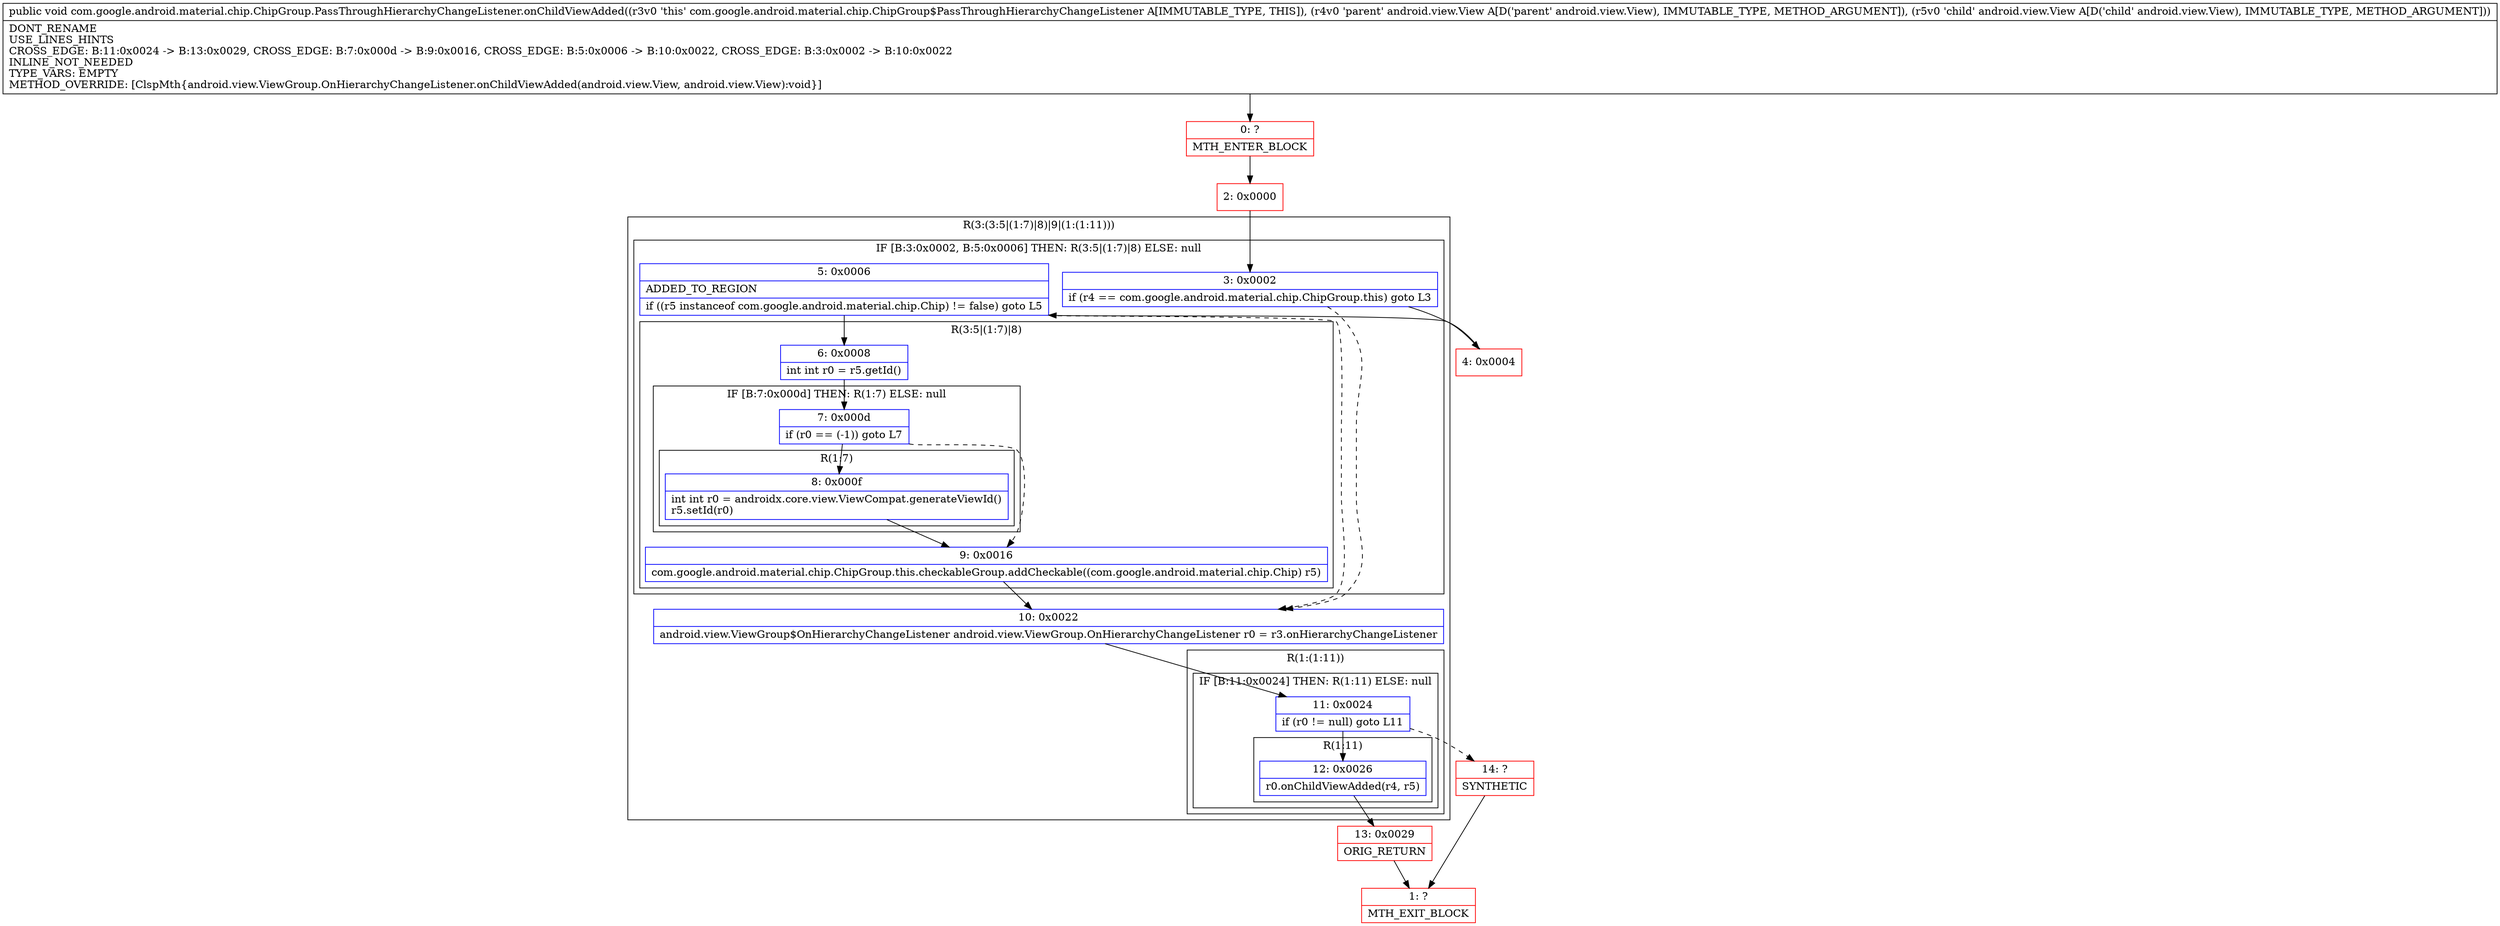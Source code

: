digraph "CFG forcom.google.android.material.chip.ChipGroup.PassThroughHierarchyChangeListener.onChildViewAdded(Landroid\/view\/View;Landroid\/view\/View;)V" {
subgraph cluster_Region_623674813 {
label = "R(3:(3:5|(1:7)|8)|9|(1:(1:11)))";
node [shape=record,color=blue];
subgraph cluster_IfRegion_1131543217 {
label = "IF [B:3:0x0002, B:5:0x0006] THEN: R(3:5|(1:7)|8) ELSE: null";
node [shape=record,color=blue];
Node_3 [shape=record,label="{3\:\ 0x0002|if (r4 == com.google.android.material.chip.ChipGroup.this) goto L3\l}"];
Node_5 [shape=record,label="{5\:\ 0x0006|ADDED_TO_REGION\l|if ((r5 instanceof com.google.android.material.chip.Chip) != false) goto L5\l}"];
subgraph cluster_Region_1071477968 {
label = "R(3:5|(1:7)|8)";
node [shape=record,color=blue];
Node_6 [shape=record,label="{6\:\ 0x0008|int int r0 = r5.getId()\l}"];
subgraph cluster_IfRegion_2115837947 {
label = "IF [B:7:0x000d] THEN: R(1:7) ELSE: null";
node [shape=record,color=blue];
Node_7 [shape=record,label="{7\:\ 0x000d|if (r0 == (\-1)) goto L7\l}"];
subgraph cluster_Region_897224187 {
label = "R(1:7)";
node [shape=record,color=blue];
Node_8 [shape=record,label="{8\:\ 0x000f|int int r0 = androidx.core.view.ViewCompat.generateViewId()\lr5.setId(r0)\l}"];
}
}
Node_9 [shape=record,label="{9\:\ 0x0016|com.google.android.material.chip.ChipGroup.this.checkableGroup.addCheckable((com.google.android.material.chip.Chip) r5)\l}"];
}
}
Node_10 [shape=record,label="{10\:\ 0x0022|android.view.ViewGroup$OnHierarchyChangeListener android.view.ViewGroup.OnHierarchyChangeListener r0 = r3.onHierarchyChangeListener\l}"];
subgraph cluster_Region_523764228 {
label = "R(1:(1:11))";
node [shape=record,color=blue];
subgraph cluster_IfRegion_1990701410 {
label = "IF [B:11:0x0024] THEN: R(1:11) ELSE: null";
node [shape=record,color=blue];
Node_11 [shape=record,label="{11\:\ 0x0024|if (r0 != null) goto L11\l}"];
subgraph cluster_Region_144045160 {
label = "R(1:11)";
node [shape=record,color=blue];
Node_12 [shape=record,label="{12\:\ 0x0026|r0.onChildViewAdded(r4, r5)\l}"];
}
}
}
}
Node_0 [shape=record,color=red,label="{0\:\ ?|MTH_ENTER_BLOCK\l}"];
Node_2 [shape=record,color=red,label="{2\:\ 0x0000}"];
Node_4 [shape=record,color=red,label="{4\:\ 0x0004}"];
Node_13 [shape=record,color=red,label="{13\:\ 0x0029|ORIG_RETURN\l}"];
Node_1 [shape=record,color=red,label="{1\:\ ?|MTH_EXIT_BLOCK\l}"];
Node_14 [shape=record,color=red,label="{14\:\ ?|SYNTHETIC\l}"];
MethodNode[shape=record,label="{public void com.google.android.material.chip.ChipGroup.PassThroughHierarchyChangeListener.onChildViewAdded((r3v0 'this' com.google.android.material.chip.ChipGroup$PassThroughHierarchyChangeListener A[IMMUTABLE_TYPE, THIS]), (r4v0 'parent' android.view.View A[D('parent' android.view.View), IMMUTABLE_TYPE, METHOD_ARGUMENT]), (r5v0 'child' android.view.View A[D('child' android.view.View), IMMUTABLE_TYPE, METHOD_ARGUMENT]))  | DONT_RENAME\lUSE_LINES_HINTS\lCROSS_EDGE: B:11:0x0024 \-\> B:13:0x0029, CROSS_EDGE: B:7:0x000d \-\> B:9:0x0016, CROSS_EDGE: B:5:0x0006 \-\> B:10:0x0022, CROSS_EDGE: B:3:0x0002 \-\> B:10:0x0022\lINLINE_NOT_NEEDED\lTYPE_VARS: EMPTY\lMETHOD_OVERRIDE: [ClspMth\{android.view.ViewGroup.OnHierarchyChangeListener.onChildViewAdded(android.view.View, android.view.View):void\}]\l}"];
MethodNode -> Node_0;Node_3 -> Node_4;
Node_3 -> Node_10[style=dashed];
Node_5 -> Node_6;
Node_5 -> Node_10[style=dashed];
Node_6 -> Node_7;
Node_7 -> Node_8;
Node_7 -> Node_9[style=dashed];
Node_8 -> Node_9;
Node_9 -> Node_10;
Node_10 -> Node_11;
Node_11 -> Node_12;
Node_11 -> Node_14[style=dashed];
Node_12 -> Node_13;
Node_0 -> Node_2;
Node_2 -> Node_3;
Node_4 -> Node_5;
Node_13 -> Node_1;
Node_14 -> Node_1;
}

